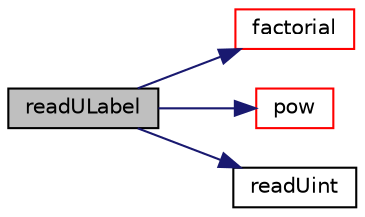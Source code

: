 digraph "readULabel"
{
  bgcolor="transparent";
  edge [fontname="Helvetica",fontsize="10",labelfontname="Helvetica",labelfontsize="10"];
  node [fontname="Helvetica",fontsize="10",shape=record];
  rankdir="LR";
  Node1 [label="readULabel",height=0.2,width=0.4,color="black", fillcolor="grey75", style="filled", fontcolor="black"];
  Node1 -> Node2 [color="midnightblue",fontsize="10",style="solid",fontname="Helvetica"];
  Node2 [label="factorial",height=0.2,width=0.4,color="red",URL="$a10758.html#ac0654901c2c49481cf0fb2047b8c2f0a",tooltip="Evaluate n! : 0 < n <= 12. "];
  Node1 -> Node3 [color="midnightblue",fontsize="10",style="solid",fontname="Helvetica"];
  Node3 [label="pow",height=0.2,width=0.4,color="red",URL="$a10758.html#a7500c8e9d27a442adc75e287de074c7c"];
  Node1 -> Node4 [color="midnightblue",fontsize="10",style="solid",fontname="Helvetica"];
  Node4 [label="readUint",height=0.2,width=0.4,color="black",URL="$a10758.html#a9e8cf03a0faab3713f0bd348e6b40b1a"];
}

